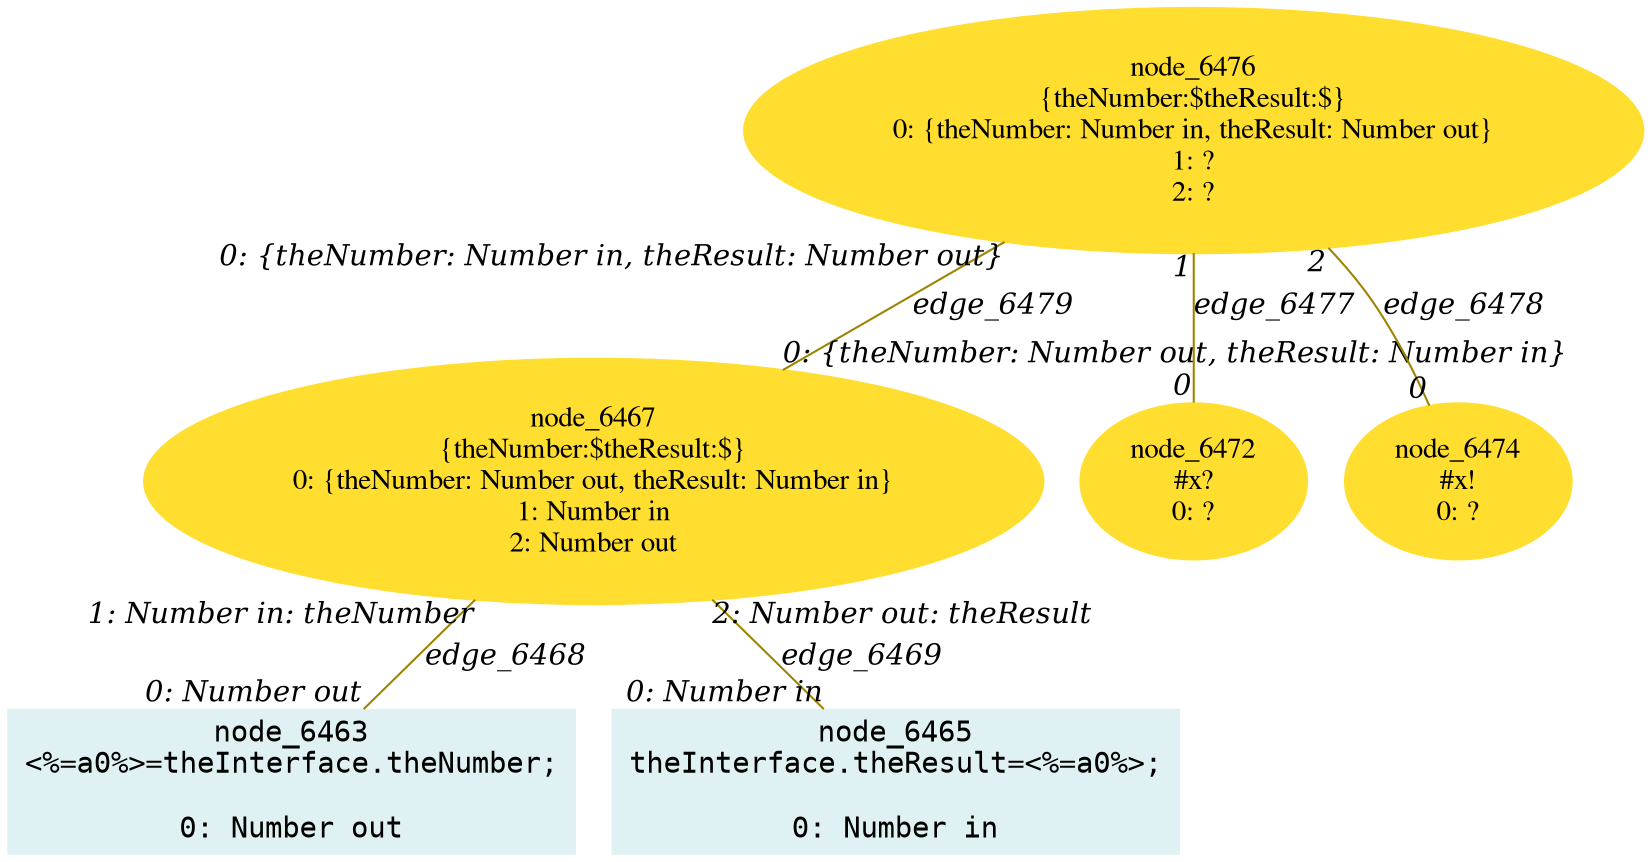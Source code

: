 digraph g{node_6463 [shape="box", style="filled", color="#dff1f2", fontname="Courier", label="node_6463
<%=a0%>=theInterface.theNumber;

0: Number out" ]
node_6465 [shape="box", style="filled", color="#dff1f2", fontname="Courier", label="node_6465
theInterface.theResult=<%=a0%>;

0: Number in" ]
node_6467 [shape="ellipse", style="filled", color="#ffde2f", fontname="Times", label="node_6467
{theNumber:$theResult:$}
0: {theNumber: Number out, theResult: Number in}
1: Number in
2: Number out" ]
node_6472 [shape="ellipse", style="filled", color="#ffde2f", fontname="Times", label="node_6472
#x?
0: ?" ]
node_6474 [shape="ellipse", style="filled", color="#ffde2f", fontname="Times", label="node_6474
#x!
0: ?" ]
node_6476 [shape="ellipse", style="filled", color="#ffde2f", fontname="Times", label="node_6476
{theNumber:$theResult:$}
0: {theNumber: Number in, theResult: Number out}
1: ?
2: ?" ]
node_6467 -> node_6463 [dir=none, arrowHead=none, fontname="Times-Italic", arrowsize=1, color="#9d8400", label="edge_6468",  headlabel="0: Number out", taillabel="1: Number in: theNumber" ]
node_6467 -> node_6465 [dir=none, arrowHead=none, fontname="Times-Italic", arrowsize=1, color="#9d8400", label="edge_6469",  headlabel="0: Number in", taillabel="2: Number out: theResult" ]
node_6476 -> node_6472 [dir=none, arrowHead=none, fontname="Times-Italic", arrowsize=1, color="#9d8400", label="edge_6477",  headlabel="0", taillabel="1" ]
node_6476 -> node_6474 [dir=none, arrowHead=none, fontname="Times-Italic", arrowsize=1, color="#9d8400", label="edge_6478",  headlabel="0", taillabel="2" ]
node_6476 -> node_6467 [dir=none, arrowHead=none, fontname="Times-Italic", arrowsize=1, color="#9d8400", label="edge_6479",  headlabel="0: {theNumber: Number out, theResult: Number in}", taillabel="0: {theNumber: Number in, theResult: Number out}" ]
}